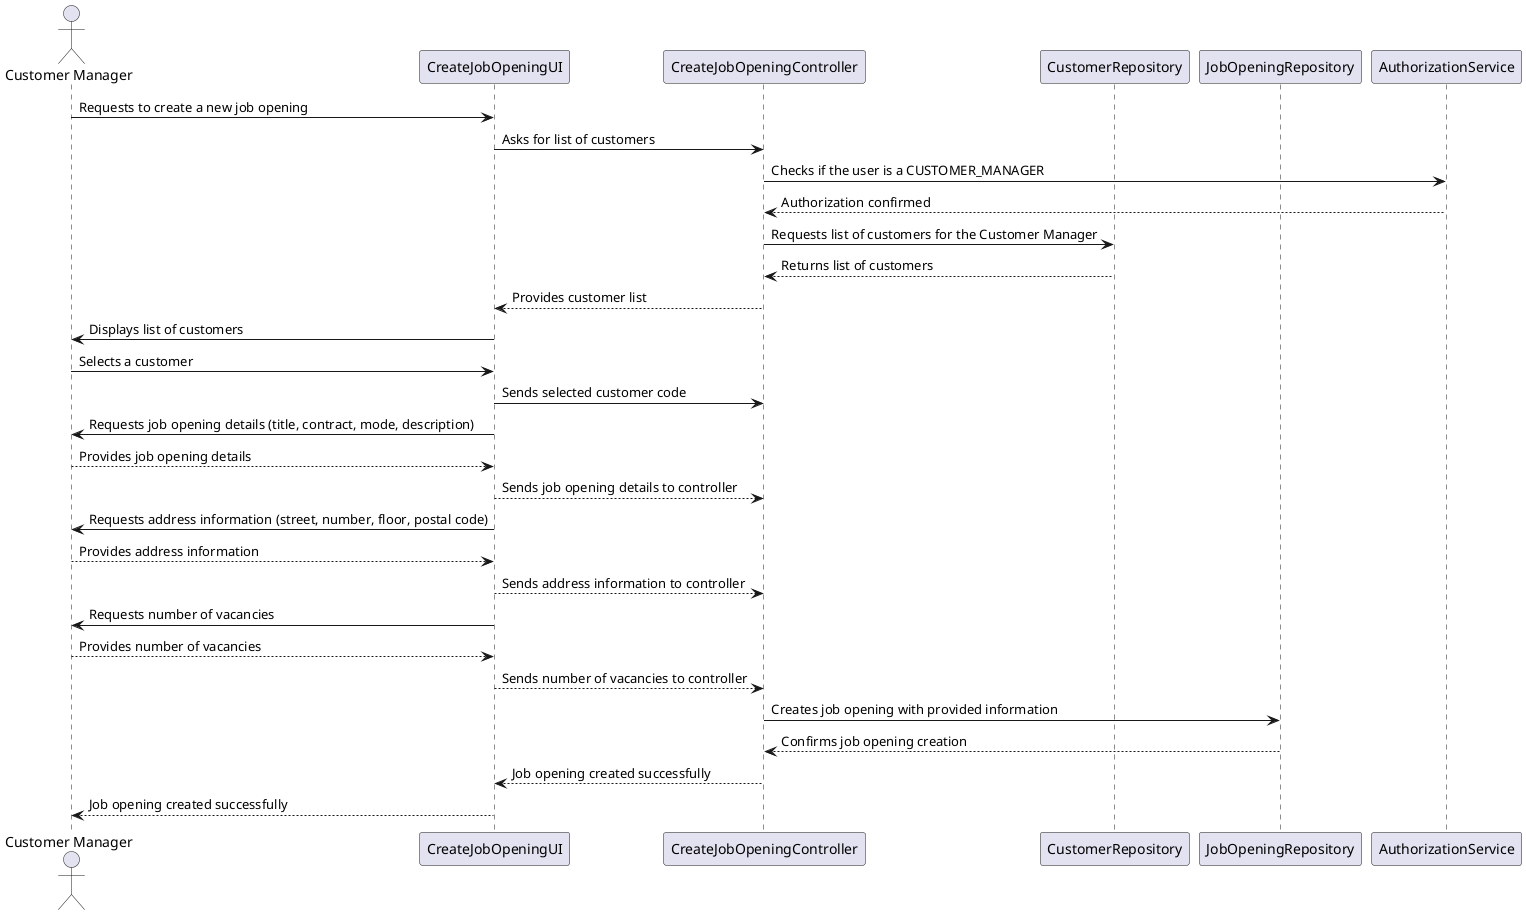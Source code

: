 @startuml

actor "Customer Manager" as CM
participant "CreateJobOpeningUI" as UI
participant "CreateJobOpeningController" as CC
participant "CustomerRepository" as CR
participant "JobOpeningRepository" as JOR
participant "AuthorizationService" as Authz

CM -> UI: Requests to create a new job opening
UI -> CC: Asks for list of customers
CC -> Authz: Checks if the user is a CUSTOMER_MANAGER
Authz --> CC: Authorization confirmed
CC -> CR: Requests list of customers for the Customer Manager
CR --> CC: Returns list of customers
CC --> UI: Provides customer list

UI -> CM: Displays list of customers
CM -> UI: Selects a customer
UI -> CC: Sends selected customer code

UI -> CM: Requests job opening details (title, contract, mode, description)
CM --> UI: Provides job opening details
UI --> CC: Sends job opening details to controller

UI -> CM: Requests address information (street, number, floor, postal code)
CM --> UI: Provides address information
UI --> CC: Sends address information to controller

UI -> CM: Requests number of vacancies
CM --> UI: Provides number of vacancies
UI --> CC: Sends number of vacancies to controller

CC -> JOR: Creates job opening with provided information
JOR --> CC: Confirms job opening creation

CC --> UI: Job opening created successfully
UI --> CM: Job opening created successfully
@enduml
